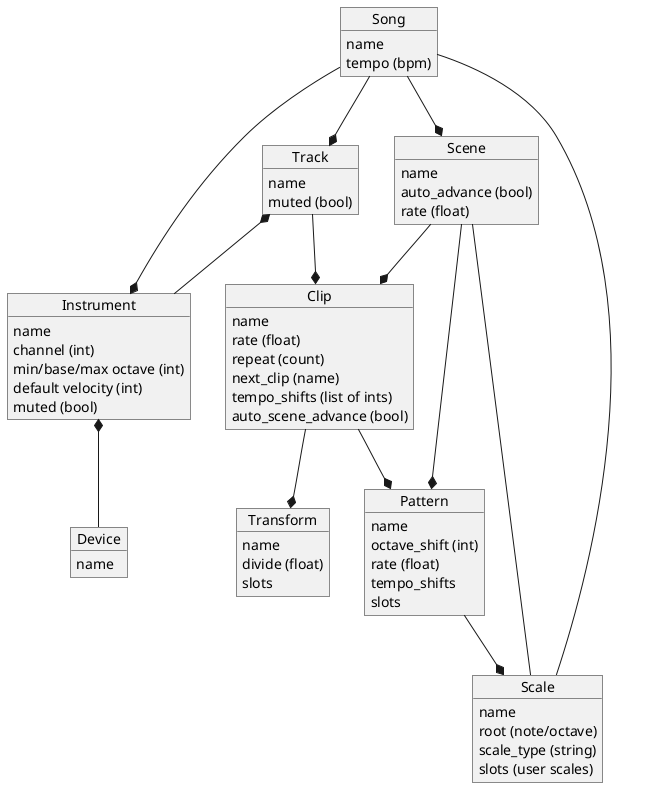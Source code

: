 # made with PlantText.com

@startuml


object Song
object Instrument
object Device
object Track
object Scene
object Pattern
object Transform
object Scale
object Clip

Song --* Instrument
Instrument *-- Device
Track *-- Instrument
Scene --* Pattern
Scene -- Scale
Song -- Scale
Song --* Track
Song --* Scene
Pattern --* Scale
Clip --* Pattern
Clip --* Transform
Scene --* Clip
Track --* Clip

Song : name
Song : tempo (bpm)
Clip : name
Clip : rate (float)
Clip : repeat (count)
Clip : next_clip (name)
Clip : tempo_shifts (list of ints)
Clip : auto_scene_advance (bool)
Device : name
Instrument : name
Instrument : channel (int)
Instrument : min/base/max octave (int)
Instrument : default velocity (int)
Instrument : muted (bool)
Track : name
Track : muted (bool)
Scale : name
Scale : root (note/octave)
Scale : scale_type (string)
Scale : slots (user scales)
Scene : name
Scene : auto_advance (bool)
Scene : rate (float)
Transform : name
Transform : divide (float)
Transform : slots
Pattern : name
Pattern : octave_shift (int)
Pattern : rate (float)
Pattern : tempo_shifts
Pattern : slots


@enduml
